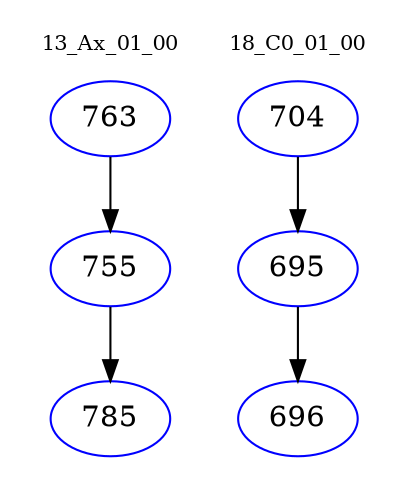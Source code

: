 digraph{
subgraph cluster_0 {
color = white
label = "13_Ax_01_00";
fontsize=10;
T0_763 [label="763", color="blue"]
T0_763 -> T0_755 [color="black"]
T0_755 [label="755", color="blue"]
T0_755 -> T0_785 [color="black"]
T0_785 [label="785", color="blue"]
}
subgraph cluster_1 {
color = white
label = "18_C0_01_00";
fontsize=10;
T1_704 [label="704", color="blue"]
T1_704 -> T1_695 [color="black"]
T1_695 [label="695", color="blue"]
T1_695 -> T1_696 [color="black"]
T1_696 [label="696", color="blue"]
}
}
